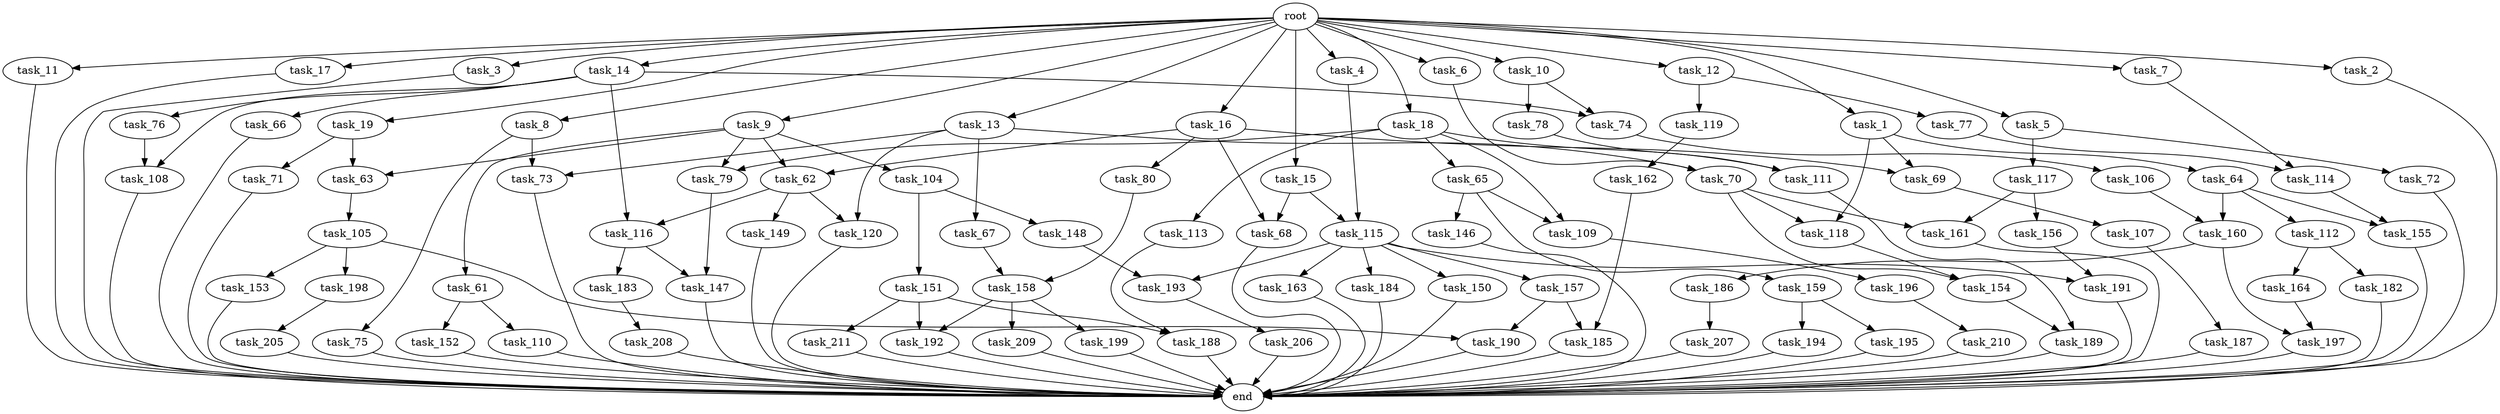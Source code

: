 digraph G {
  task_11 [size="2.048000"];
  task_195 [size="618475290.624000"];
  task_64 [size="429496729.600000"];
  task_17 [size="2.048000"];
  task_190 [size="1460288880.640000"];
  task_112 [size="154618822.656000"];
  task_69 [size="1047972020.224000"];
  task_62 [size="1047972020.224000"];
  task_104 [size="429496729.600000"];
  task_209 [size="1099511627.776000"];
  task_113 [size="429496729.600000"];
  task_189 [size="1941325217.792000"];
  task_199 [size="1099511627.776000"];
  task_73 [size="704374636.544000"];
  task_197 [size="2559800508.416000"];
  task_67 [size="429496729.600000"];
  task_109 [size="858993459.200000"];
  task_7 [size="2.048000"];
  task_192 [size="1374389534.720000"];
  task_157 [size="274877906.944000"];
  task_205 [size="154618822.656000"];
  task_185 [size="1460288880.640000"];
  task_115 [size="309237645.312000"];
  end [size="0.000000"];
  task_206 [size="618475290.624000"];
  task_79 [size="858993459.200000"];
  task_63 [size="1047972020.224000"];
  task_61 [size="429496729.600000"];
  task_119 [size="68719476.736000"];
  task_107 [size="841813590.016000"];
  task_72 [size="429496729.600000"];
  task_196 [size="68719476.736000"];
  task_118 [size="1529008357.376000"];
  task_105 [size="154618822.656000"];
  task_193 [size="1116691496.960000"];
  task_198 [size="1391569403.904000"];
  task_3 [size="2.048000"];
  task_80 [size="618475290.624000"];
  task_207 [size="618475290.624000"];
  task_14 [size="2.048000"];
  task_187 [size="1717986918.400000"];
  task_153 [size="1391569403.904000"];
  task_147 [size="910533066.752000"];
  task_108 [size="3435973836.800000"];
  task_146 [size="429496729.600000"];
  task_158 [size="1546188226.560000"];
  task_9 [size="2.048000"];
  task_149 [size="618475290.624000"];
  task_16 [size="2.048000"];
  task_8 [size="2.048000"];
  task_75 [size="274877906.944000"];
  root [size="0.000000"];
  task_184 [size="274877906.944000"];
  task_161 [size="2199023255.552000"];
  task_4 [size="2.048000"];
  task_70 [size="498216206.336000"];
  task_65 [size="429496729.600000"];
  task_78 [size="841813590.016000"];
  task_19 [size="2.048000"];
  task_13 [size="2.048000"];
  task_194 [size="618475290.624000"];
  task_66 [size="1717986918.400000"];
  task_120 [size="1047972020.224000"];
  task_5 [size="2.048000"];
  task_154 [size="1717986918.400000"];
  task_188 [size="1992864825.344000"];
  task_6 [size="2.048000"];
  task_116 [size="2336462209.024000"];
  task_150 [size="274877906.944000"];
  task_164 [size="429496729.600000"];
  task_152 [size="68719476.736000"];
  task_106 [size="274877906.944000"];
  task_117 [size="429496729.600000"];
  task_155 [size="996432412.672000"];
  task_15 [size="2.048000"];
  task_10 [size="2.048000"];
  task_110 [size="68719476.736000"];
  task_148 [size="429496729.600000"];
  task_186 [size="841813590.016000"];
  task_74 [size="2559800508.416000"];
  task_182 [size="429496729.600000"];
  task_210 [size="154618822.656000"];
  task_160 [size="584115552.256000"];
  task_183 [size="841813590.016000"];
  task_208 [size="429496729.600000"];
  task_159 [size="429496729.600000"];
  task_151 [size="429496729.600000"];
  task_156 [size="1099511627.776000"];
  task_68 [size="773094113.280000"];
  task_2 [size="2.048000"];
  task_71 [size="618475290.624000"];
  task_114 [size="2491081031.680000"];
  task_12 [size="2.048000"];
  task_111 [size="704374636.544000"];
  task_191 [size="343597383.680000"];
  task_163 [size="274877906.944000"];
  task_18 [size="2.048000"];
  task_211 [size="274877906.944000"];
  task_162 [size="1391569403.904000"];
  task_77 [size="68719476.736000"];
  task_76 [size="1717986918.400000"];
  task_1 [size="2.048000"];

  task_11 -> end [size="1.000000"];
  task_195 -> end [size="1.000000"];
  task_64 -> task_155 [size="75497472.000000"];
  task_64 -> task_112 [size="75497472.000000"];
  task_64 -> task_160 [size="75497472.000000"];
  task_17 -> end [size="1.000000"];
  task_190 -> end [size="1.000000"];
  task_112 -> task_164 [size="209715200.000000"];
  task_112 -> task_182 [size="209715200.000000"];
  task_69 -> task_107 [size="411041792.000000"];
  task_62 -> task_120 [size="301989888.000000"];
  task_62 -> task_116 [size="301989888.000000"];
  task_62 -> task_149 [size="301989888.000000"];
  task_104 -> task_151 [size="209715200.000000"];
  task_104 -> task_148 [size="209715200.000000"];
  task_209 -> end [size="1.000000"];
  task_113 -> task_188 [size="838860800.000000"];
  task_189 -> end [size="1.000000"];
  task_199 -> end [size="1.000000"];
  task_73 -> end [size="1.000000"];
  task_197 -> end [size="1.000000"];
  task_67 -> task_158 [size="679477248.000000"];
  task_109 -> task_196 [size="33554432.000000"];
  task_7 -> task_114 [size="679477248.000000"];
  task_192 -> end [size="1.000000"];
  task_157 -> task_190 [size="33554432.000000"];
  task_157 -> task_185 [size="33554432.000000"];
  task_205 -> end [size="1.000000"];
  task_185 -> end [size="1.000000"];
  task_115 -> task_193 [size="134217728.000000"];
  task_115 -> task_184 [size="134217728.000000"];
  task_115 -> task_157 [size="134217728.000000"];
  task_115 -> task_150 [size="134217728.000000"];
  task_115 -> task_191 [size="134217728.000000"];
  task_115 -> task_163 [size="134217728.000000"];
  task_206 -> end [size="1.000000"];
  task_79 -> task_147 [size="33554432.000000"];
  task_63 -> task_105 [size="75497472.000000"];
  task_61 -> task_110 [size="33554432.000000"];
  task_61 -> task_152 [size="33554432.000000"];
  task_119 -> task_162 [size="679477248.000000"];
  task_107 -> task_187 [size="838860800.000000"];
  task_72 -> end [size="1.000000"];
  task_196 -> task_210 [size="75497472.000000"];
  task_118 -> task_154 [size="301989888.000000"];
  task_105 -> task_198 [size="679477248.000000"];
  task_105 -> task_190 [size="679477248.000000"];
  task_105 -> task_153 [size="679477248.000000"];
  task_193 -> task_206 [size="301989888.000000"];
  task_198 -> task_205 [size="75497472.000000"];
  task_3 -> end [size="1.000000"];
  task_80 -> task_158 [size="75497472.000000"];
  task_207 -> end [size="1.000000"];
  task_14 -> task_108 [size="838860800.000000"];
  task_14 -> task_66 [size="838860800.000000"];
  task_14 -> task_116 [size="838860800.000000"];
  task_14 -> task_76 [size="838860800.000000"];
  task_14 -> task_74 [size="838860800.000000"];
  task_187 -> end [size="1.000000"];
  task_153 -> end [size="1.000000"];
  task_147 -> end [size="1.000000"];
  task_108 -> end [size="1.000000"];
  task_146 -> end [size="1.000000"];
  task_158 -> task_209 [size="536870912.000000"];
  task_158 -> task_199 [size="536870912.000000"];
  task_158 -> task_192 [size="536870912.000000"];
  task_9 -> task_61 [size="209715200.000000"];
  task_9 -> task_62 [size="209715200.000000"];
  task_9 -> task_104 [size="209715200.000000"];
  task_9 -> task_79 [size="209715200.000000"];
  task_9 -> task_63 [size="209715200.000000"];
  task_149 -> end [size="1.000000"];
  task_16 -> task_68 [size="301989888.000000"];
  task_16 -> task_62 [size="301989888.000000"];
  task_16 -> task_80 [size="301989888.000000"];
  task_16 -> task_69 [size="301989888.000000"];
  task_8 -> task_75 [size="134217728.000000"];
  task_8 -> task_73 [size="134217728.000000"];
  task_75 -> end [size="1.000000"];
  root -> task_15 [size="1.000000"];
  root -> task_16 [size="1.000000"];
  root -> task_5 [size="1.000000"];
  root -> task_11 [size="1.000000"];
  root -> task_3 [size="1.000000"];
  root -> task_12 [size="1.000000"];
  root -> task_8 [size="1.000000"];
  root -> task_6 [size="1.000000"];
  root -> task_17 [size="1.000000"];
  root -> task_7 [size="1.000000"];
  root -> task_10 [size="1.000000"];
  root -> task_1 [size="1.000000"];
  root -> task_4 [size="1.000000"];
  root -> task_2 [size="1.000000"];
  root -> task_19 [size="1.000000"];
  root -> task_13 [size="1.000000"];
  root -> task_14 [size="1.000000"];
  root -> task_9 [size="1.000000"];
  root -> task_18 [size="1.000000"];
  task_184 -> end [size="1.000000"];
  task_161 -> end [size="1.000000"];
  task_4 -> task_115 [size="75497472.000000"];
  task_70 -> task_118 [size="536870912.000000"];
  task_70 -> task_154 [size="536870912.000000"];
  task_70 -> task_161 [size="536870912.000000"];
  task_65 -> task_109 [size="209715200.000000"];
  task_65 -> task_146 [size="209715200.000000"];
  task_65 -> task_159 [size="209715200.000000"];
  task_78 -> task_111 [size="134217728.000000"];
  task_19 -> task_63 [size="301989888.000000"];
  task_19 -> task_71 [size="301989888.000000"];
  task_13 -> task_67 [size="209715200.000000"];
  task_13 -> task_120 [size="209715200.000000"];
  task_13 -> task_73 [size="209715200.000000"];
  task_13 -> task_70 [size="209715200.000000"];
  task_194 -> end [size="1.000000"];
  task_66 -> end [size="1.000000"];
  task_120 -> end [size="1.000000"];
  task_5 -> task_72 [size="209715200.000000"];
  task_5 -> task_117 [size="209715200.000000"];
  task_154 -> task_189 [size="536870912.000000"];
  task_188 -> end [size="1.000000"];
  task_6 -> task_70 [size="33554432.000000"];
  task_116 -> task_183 [size="411041792.000000"];
  task_116 -> task_147 [size="411041792.000000"];
  task_150 -> end [size="1.000000"];
  task_164 -> task_197 [size="838860800.000000"];
  task_152 -> end [size="1.000000"];
  task_106 -> task_160 [size="209715200.000000"];
  task_117 -> task_161 [size="536870912.000000"];
  task_117 -> task_156 [size="536870912.000000"];
  task_155 -> end [size="1.000000"];
  task_15 -> task_68 [size="75497472.000000"];
  task_15 -> task_115 [size="75497472.000000"];
  task_10 -> task_78 [size="411041792.000000"];
  task_10 -> task_74 [size="411041792.000000"];
  task_110 -> end [size="1.000000"];
  task_148 -> task_193 [size="411041792.000000"];
  task_186 -> task_207 [size="301989888.000000"];
  task_74 -> task_106 [size="134217728.000000"];
  task_182 -> end [size="1.000000"];
  task_210 -> end [size="1.000000"];
  task_160 -> task_197 [size="411041792.000000"];
  task_160 -> task_186 [size="411041792.000000"];
  task_183 -> task_208 [size="209715200.000000"];
  task_208 -> end [size="1.000000"];
  task_159 -> task_195 [size="301989888.000000"];
  task_159 -> task_194 [size="301989888.000000"];
  task_151 -> task_188 [size="134217728.000000"];
  task_151 -> task_192 [size="134217728.000000"];
  task_151 -> task_211 [size="134217728.000000"];
  task_156 -> task_191 [size="33554432.000000"];
  task_68 -> end [size="1.000000"];
  task_2 -> end [size="1.000000"];
  task_71 -> end [size="1.000000"];
  task_114 -> task_155 [size="411041792.000000"];
  task_12 -> task_119 [size="33554432.000000"];
  task_12 -> task_77 [size="33554432.000000"];
  task_111 -> task_189 [size="411041792.000000"];
  task_191 -> end [size="1.000000"];
  task_163 -> end [size="1.000000"];
  task_18 -> task_65 [size="209715200.000000"];
  task_18 -> task_109 [size="209715200.000000"];
  task_18 -> task_111 [size="209715200.000000"];
  task_18 -> task_79 [size="209715200.000000"];
  task_18 -> task_113 [size="209715200.000000"];
  task_211 -> end [size="1.000000"];
  task_162 -> task_185 [size="679477248.000000"];
  task_77 -> task_114 [size="536870912.000000"];
  task_76 -> task_108 [size="838860800.000000"];
  task_1 -> task_69 [size="209715200.000000"];
  task_1 -> task_64 [size="209715200.000000"];
  task_1 -> task_118 [size="209715200.000000"];
}
